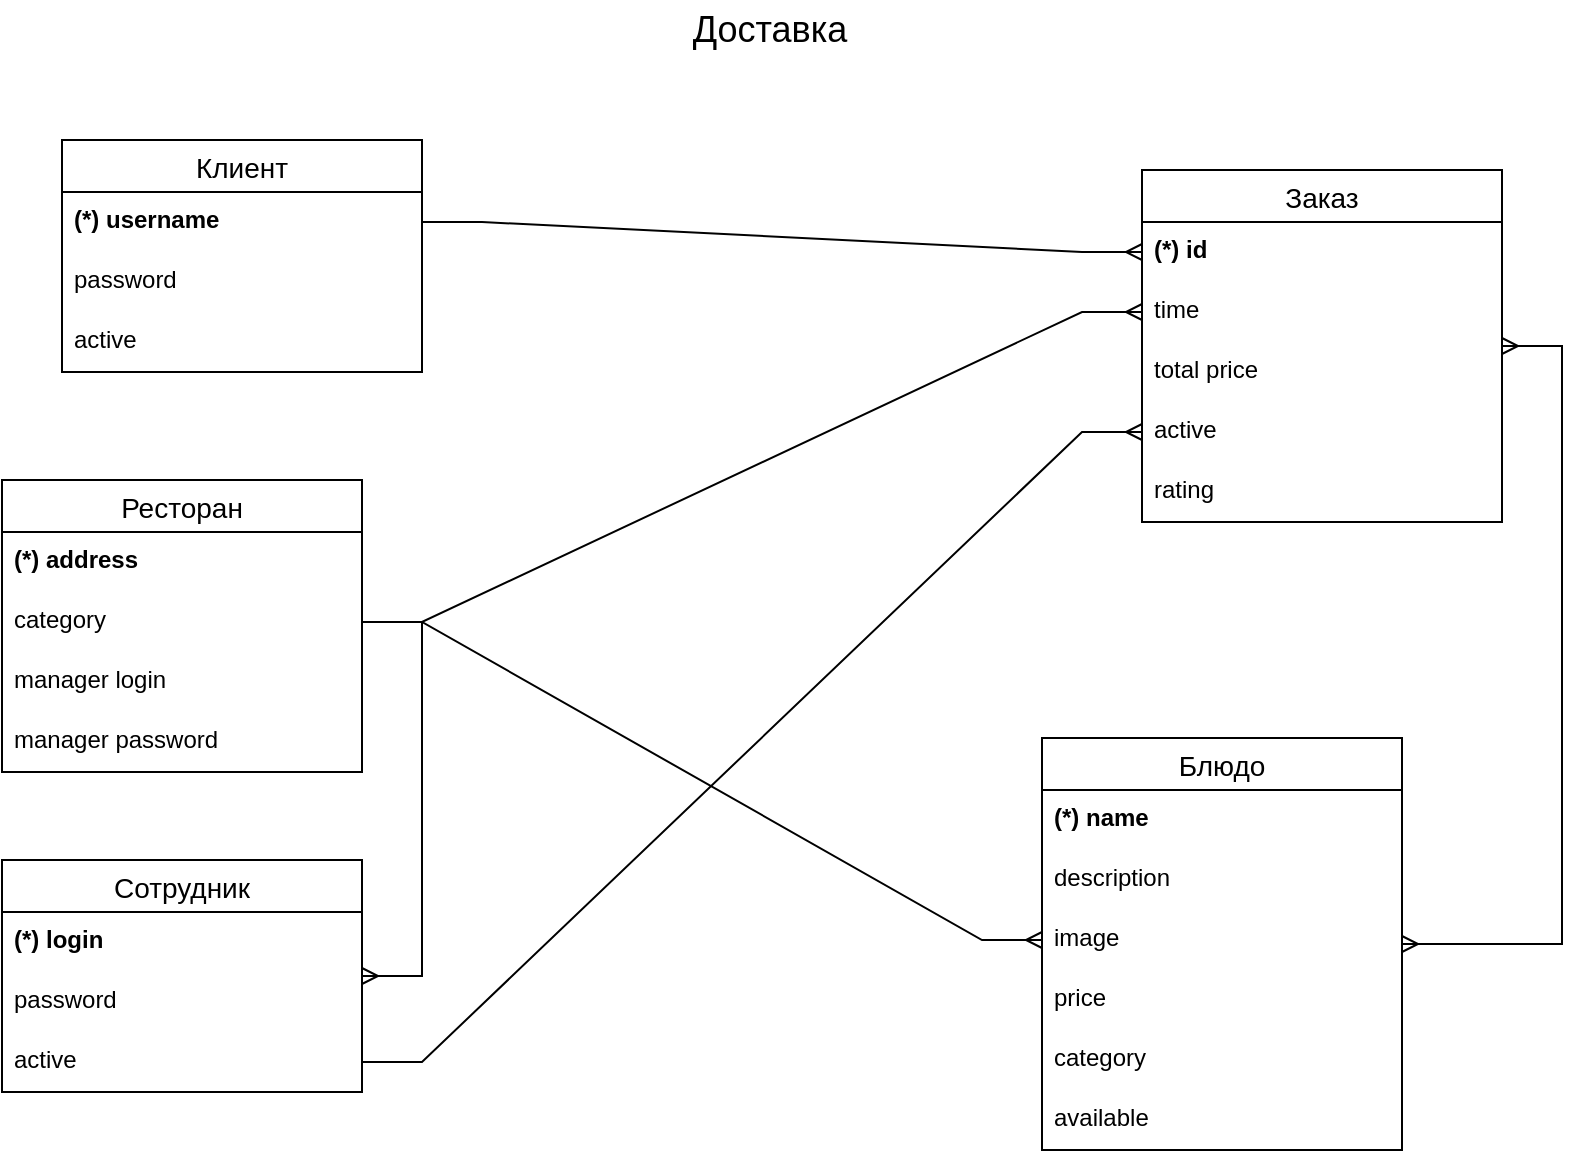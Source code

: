 <mxfile version="24.7.17">
  <diagram name="Страница — 1" id="IXv3pZq_HbT7JsmD72ht">
    <mxGraphModel dx="1666" dy="795" grid="1" gridSize="10" guides="1" tooltips="1" connect="1" arrows="1" fold="1" page="1" pageScale="1" pageWidth="827" pageHeight="1169" math="0" shadow="0">
      <root>
        <mxCell id="0" />
        <mxCell id="1" parent="0" />
        <mxCell id="dqM4ey8_AkjcLDsg96or-1" value="Клиент" style="swimlane;fontStyle=0;childLayout=stackLayout;horizontal=1;startSize=26;horizontalStack=0;resizeParent=1;resizeParentMax=0;resizeLast=0;collapsible=1;marginBottom=0;align=center;fontSize=14;" parent="1" vertex="1">
          <mxGeometry x="60" y="80" width="180" height="116" as="geometry">
            <mxRectangle x="320" y="80" width="90" height="30" as="alternateBounds" />
          </mxGeometry>
        </mxCell>
        <mxCell id="dqM4ey8_AkjcLDsg96or-2" value="&lt;b&gt;(*) username&lt;/b&gt;" style="text;strokeColor=none;fillColor=none;spacingLeft=4;spacingRight=4;overflow=hidden;rotatable=0;points=[[0,0.5],[1,0.5]];portConstraint=eastwest;fontSize=12;whiteSpace=wrap;html=1;fontStyle=0" parent="dqM4ey8_AkjcLDsg96or-1" vertex="1">
          <mxGeometry y="26" width="180" height="30" as="geometry" />
        </mxCell>
        <mxCell id="dqM4ey8_AkjcLDsg96or-3" value="password" style="text;strokeColor=none;fillColor=none;spacingLeft=4;spacingRight=4;overflow=hidden;rotatable=0;points=[[0,0.5],[1,0.5]];portConstraint=eastwest;fontSize=12;whiteSpace=wrap;html=1;" parent="dqM4ey8_AkjcLDsg96or-1" vertex="1">
          <mxGeometry y="56" width="180" height="30" as="geometry" />
        </mxCell>
        <mxCell id="dqM4ey8_AkjcLDsg96or-4" value="active" style="text;strokeColor=none;fillColor=none;spacingLeft=4;spacingRight=4;overflow=hidden;rotatable=0;points=[[0,0.5],[1,0.5]];portConstraint=eastwest;fontSize=12;whiteSpace=wrap;html=1;" parent="dqM4ey8_AkjcLDsg96or-1" vertex="1">
          <mxGeometry y="86" width="180" height="30" as="geometry" />
        </mxCell>
        <mxCell id="dqM4ey8_AkjcLDsg96or-5" value="&lt;span style=&quot;font-size: 18px;&quot;&gt;Доставка&lt;/span&gt;" style="text;html=1;align=center;verticalAlign=middle;whiteSpace=wrap;rounded=0;" parent="1" vertex="1">
          <mxGeometry x="384" y="10" width="60" height="30" as="geometry" />
        </mxCell>
        <mxCell id="dqM4ey8_AkjcLDsg96or-6" value="Блюдо" style="swimlane;fontStyle=0;childLayout=stackLayout;horizontal=1;startSize=26;horizontalStack=0;resizeParent=1;resizeParentMax=0;resizeLast=0;collapsible=1;marginBottom=0;align=center;fontSize=14;" parent="1" vertex="1">
          <mxGeometry x="550" y="379" width="180" height="206" as="geometry">
            <mxRectangle x="320" y="80" width="90" height="30" as="alternateBounds" />
          </mxGeometry>
        </mxCell>
        <mxCell id="dqM4ey8_AkjcLDsg96or-7" value="&lt;b&gt;(*) name&lt;/b&gt;" style="text;strokeColor=none;fillColor=none;spacingLeft=4;spacingRight=4;overflow=hidden;rotatable=0;points=[[0,0.5],[1,0.5]];portConstraint=eastwest;fontSize=12;whiteSpace=wrap;html=1;fontStyle=0" parent="dqM4ey8_AkjcLDsg96or-6" vertex="1">
          <mxGeometry y="26" width="180" height="30" as="geometry" />
        </mxCell>
        <mxCell id="dqM4ey8_AkjcLDsg96or-8" value="description" style="text;strokeColor=none;fillColor=none;spacingLeft=4;spacingRight=4;overflow=hidden;rotatable=0;points=[[0,0.5],[1,0.5]];portConstraint=eastwest;fontSize=12;whiteSpace=wrap;html=1;" parent="dqM4ey8_AkjcLDsg96or-6" vertex="1">
          <mxGeometry y="56" width="180" height="30" as="geometry" />
        </mxCell>
        <mxCell id="dqM4ey8_AkjcLDsg96or-9" value="image" style="text;strokeColor=none;fillColor=none;spacingLeft=4;spacingRight=4;overflow=hidden;rotatable=0;points=[[0,0.5],[1,0.5]];portConstraint=eastwest;fontSize=12;whiteSpace=wrap;html=1;" parent="dqM4ey8_AkjcLDsg96or-6" vertex="1">
          <mxGeometry y="86" width="180" height="30" as="geometry" />
        </mxCell>
        <mxCell id="dqM4ey8_AkjcLDsg96or-10" value="price" style="text;strokeColor=none;fillColor=none;spacingLeft=4;spacingRight=4;overflow=hidden;rotatable=0;points=[[0,0.5],[1,0.5]];portConstraint=eastwest;fontSize=12;whiteSpace=wrap;html=1;" parent="dqM4ey8_AkjcLDsg96or-6" vertex="1">
          <mxGeometry y="116" width="180" height="30" as="geometry" />
        </mxCell>
        <mxCell id="dqM4ey8_AkjcLDsg96or-11" value="category" style="text;strokeColor=none;fillColor=none;spacingLeft=4;spacingRight=4;overflow=hidden;rotatable=0;points=[[0,0.5],[1,0.5]];portConstraint=eastwest;fontSize=12;whiteSpace=wrap;html=1;" parent="dqM4ey8_AkjcLDsg96or-6" vertex="1">
          <mxGeometry y="146" width="180" height="30" as="geometry" />
        </mxCell>
        <mxCell id="dqM4ey8_AkjcLDsg96or-12" value="available" style="text;strokeColor=none;fillColor=none;spacingLeft=4;spacingRight=4;overflow=hidden;rotatable=0;points=[[0,0.5],[1,0.5]];portConstraint=eastwest;fontSize=12;whiteSpace=wrap;html=1;" parent="dqM4ey8_AkjcLDsg96or-6" vertex="1">
          <mxGeometry y="176" width="180" height="30" as="geometry" />
        </mxCell>
        <mxCell id="dqM4ey8_AkjcLDsg96or-13" value="Ресторан" style="swimlane;fontStyle=0;childLayout=stackLayout;horizontal=1;startSize=26;horizontalStack=0;resizeParent=1;resizeParentMax=0;resizeLast=0;collapsible=1;marginBottom=0;align=center;fontSize=14;" parent="1" vertex="1">
          <mxGeometry x="30" y="250" width="180" height="146" as="geometry">
            <mxRectangle x="320" y="80" width="90" height="30" as="alternateBounds" />
          </mxGeometry>
        </mxCell>
        <mxCell id="dqM4ey8_AkjcLDsg96or-14" value="&lt;b&gt;(*) address&lt;/b&gt;" style="text;strokeColor=none;fillColor=none;spacingLeft=4;spacingRight=4;overflow=hidden;rotatable=0;points=[[0,0.5],[1,0.5]];portConstraint=eastwest;fontSize=12;whiteSpace=wrap;html=1;fontStyle=0" parent="dqM4ey8_AkjcLDsg96or-13" vertex="1">
          <mxGeometry y="26" width="180" height="30" as="geometry" />
        </mxCell>
        <mxCell id="dqM4ey8_AkjcLDsg96or-15" value="category" style="text;strokeColor=none;fillColor=none;spacingLeft=4;spacingRight=4;overflow=hidden;rotatable=0;points=[[0,0.5],[1,0.5]];portConstraint=eastwest;fontSize=12;whiteSpace=wrap;html=1;" parent="dqM4ey8_AkjcLDsg96or-13" vertex="1">
          <mxGeometry y="56" width="180" height="30" as="geometry" />
        </mxCell>
        <mxCell id="Wgd_SVzcm0Z-3nnNHYtc-11" value="manager login" style="text;strokeColor=none;fillColor=none;spacingLeft=4;spacingRight=4;overflow=hidden;rotatable=0;points=[[0,0.5],[1,0.5]];portConstraint=eastwest;fontSize=12;whiteSpace=wrap;html=1;" vertex="1" parent="dqM4ey8_AkjcLDsg96or-13">
          <mxGeometry y="86" width="180" height="30" as="geometry" />
        </mxCell>
        <mxCell id="Wgd_SVzcm0Z-3nnNHYtc-12" value="manager password" style="text;strokeColor=none;fillColor=none;spacingLeft=4;spacingRight=4;overflow=hidden;rotatable=0;points=[[0,0.5],[1,0.5]];portConstraint=eastwest;fontSize=12;whiteSpace=wrap;html=1;" vertex="1" parent="dqM4ey8_AkjcLDsg96or-13">
          <mxGeometry y="116" width="180" height="30" as="geometry" />
        </mxCell>
        <mxCell id="dqM4ey8_AkjcLDsg96or-16" value="Заказ" style="swimlane;fontStyle=0;childLayout=stackLayout;horizontal=1;startSize=26;horizontalStack=0;resizeParent=1;resizeParentMax=0;resizeLast=0;collapsible=1;marginBottom=0;align=center;fontSize=14;" parent="1" vertex="1">
          <mxGeometry x="600" y="95" width="180" height="176" as="geometry">
            <mxRectangle x="320" y="80" width="90" height="30" as="alternateBounds" />
          </mxGeometry>
        </mxCell>
        <mxCell id="dqM4ey8_AkjcLDsg96or-17" value="(*) id" style="text;strokeColor=none;fillColor=none;spacingLeft=4;spacingRight=4;overflow=hidden;rotatable=0;points=[[0,0.5],[1,0.5]];portConstraint=eastwest;fontSize=12;whiteSpace=wrap;html=1;fontStyle=1" parent="dqM4ey8_AkjcLDsg96or-16" vertex="1">
          <mxGeometry y="26" width="180" height="30" as="geometry" />
        </mxCell>
        <mxCell id="dqM4ey8_AkjcLDsg96or-18" value="time" style="text;strokeColor=none;fillColor=none;spacingLeft=4;spacingRight=4;overflow=hidden;rotatable=0;points=[[0,0.5],[1,0.5]];portConstraint=eastwest;fontSize=12;whiteSpace=wrap;html=1;" parent="dqM4ey8_AkjcLDsg96or-16" vertex="1">
          <mxGeometry y="56" width="180" height="30" as="geometry" />
        </mxCell>
        <mxCell id="dqM4ey8_AkjcLDsg96or-19" value="total price" style="text;strokeColor=none;fillColor=none;spacingLeft=4;spacingRight=4;overflow=hidden;rotatable=0;points=[[0,0.5],[1,0.5]];portConstraint=eastwest;fontSize=12;whiteSpace=wrap;html=1;" parent="dqM4ey8_AkjcLDsg96or-16" vertex="1">
          <mxGeometry y="86" width="180" height="30" as="geometry" />
        </mxCell>
        <mxCell id="dqM4ey8_AkjcLDsg96or-20" value="active" style="text;strokeColor=none;fillColor=none;spacingLeft=4;spacingRight=4;overflow=hidden;rotatable=0;points=[[0,0.5],[1,0.5]];portConstraint=eastwest;fontSize=12;whiteSpace=wrap;html=1;" parent="dqM4ey8_AkjcLDsg96or-16" vertex="1">
          <mxGeometry y="116" width="180" height="30" as="geometry" />
        </mxCell>
        <mxCell id="dqM4ey8_AkjcLDsg96or-21" value="rating" style="text;strokeColor=none;fillColor=none;spacingLeft=4;spacingRight=4;overflow=hidden;rotatable=0;points=[[0,0.5],[1,0.5]];portConstraint=eastwest;fontSize=12;whiteSpace=wrap;html=1;" parent="dqM4ey8_AkjcLDsg96or-16" vertex="1">
          <mxGeometry y="146" width="180" height="30" as="geometry" />
        </mxCell>
        <mxCell id="dqM4ey8_AkjcLDsg96or-22" value="Сотрудник" style="swimlane;fontStyle=0;childLayout=stackLayout;horizontal=1;startSize=26;horizontalStack=0;resizeParent=1;resizeParentMax=0;resizeLast=0;collapsible=1;marginBottom=0;align=center;fontSize=14;" parent="1" vertex="1">
          <mxGeometry x="30" y="440" width="180" height="116" as="geometry">
            <mxRectangle x="320" y="80" width="90" height="30" as="alternateBounds" />
          </mxGeometry>
        </mxCell>
        <mxCell id="dqM4ey8_AkjcLDsg96or-23" value="&lt;b&gt;(*) login&lt;/b&gt;" style="text;strokeColor=none;fillColor=none;spacingLeft=4;spacingRight=4;overflow=hidden;rotatable=0;points=[[0,0.5],[1,0.5]];portConstraint=eastwest;fontSize=12;whiteSpace=wrap;html=1;fontStyle=0" parent="dqM4ey8_AkjcLDsg96or-22" vertex="1">
          <mxGeometry y="26" width="180" height="30" as="geometry" />
        </mxCell>
        <mxCell id="dqM4ey8_AkjcLDsg96or-24" value="password" style="text;strokeColor=none;fillColor=none;spacingLeft=4;spacingRight=4;overflow=hidden;rotatable=0;points=[[0,0.5],[1,0.5]];portConstraint=eastwest;fontSize=12;whiteSpace=wrap;html=1;" parent="dqM4ey8_AkjcLDsg96or-22" vertex="1">
          <mxGeometry y="56" width="180" height="30" as="geometry" />
        </mxCell>
        <mxCell id="dqM4ey8_AkjcLDsg96or-25" value="active" style="text;strokeColor=none;fillColor=none;spacingLeft=4;spacingRight=4;overflow=hidden;rotatable=0;points=[[0,0.5],[1,0.5]];portConstraint=eastwest;fontSize=12;whiteSpace=wrap;html=1;" parent="dqM4ey8_AkjcLDsg96or-22" vertex="1">
          <mxGeometry y="86" width="180" height="30" as="geometry" />
        </mxCell>
        <mxCell id="dqM4ey8_AkjcLDsg96or-26" value="" style="edgeStyle=entityRelationEdgeStyle;fontSize=12;html=1;endArrow=ERmany;rounded=0;entryX=0;entryY=0.5;entryDx=0;entryDy=0;" parent="1" source="dqM4ey8_AkjcLDsg96or-2" target="dqM4ey8_AkjcLDsg96or-17" edge="1">
          <mxGeometry width="100" height="100" relative="1" as="geometry">
            <mxPoint x="660" y="240" as="sourcePoint" />
            <mxPoint x="380" y="380" as="targetPoint" />
            <Array as="points">
              <mxPoint x="750" y="140" />
            </Array>
          </mxGeometry>
        </mxCell>
        <mxCell id="dqM4ey8_AkjcLDsg96or-27" value="" style="edgeStyle=entityRelationEdgeStyle;fontSize=12;html=1;endArrow=ERmany;rounded=0;" parent="1" target="dqM4ey8_AkjcLDsg96or-22" edge="1">
          <mxGeometry width="100" height="100" relative="1" as="geometry">
            <mxPoint x="210" y="321" as="sourcePoint" />
            <mxPoint x="414" y="487" as="targetPoint" />
            <Array as="points">
              <mxPoint x="779" y="419" />
            </Array>
          </mxGeometry>
        </mxCell>
        <mxCell id="dqM4ey8_AkjcLDsg96or-28" value="" style="edgeStyle=entityRelationEdgeStyle;fontSize=12;html=1;endArrow=ERmany;rounded=0;entryX=0;entryY=0.5;entryDx=0;entryDy=0;exitX=1;exitY=0.5;exitDx=0;exitDy=0;" parent="1" source="dqM4ey8_AkjcLDsg96or-15" target="dqM4ey8_AkjcLDsg96or-18" edge="1">
          <mxGeometry width="100" height="100" relative="1" as="geometry">
            <mxPoint x="260" y="290" as="sourcePoint" />
            <mxPoint x="350" y="178" as="targetPoint" />
            <Array as="points">
              <mxPoint x="760" y="150" />
            </Array>
          </mxGeometry>
        </mxCell>
        <mxCell id="dqM4ey8_AkjcLDsg96or-29" value="" style="edgeStyle=entityRelationEdgeStyle;fontSize=12;html=1;endArrow=ERmany;rounded=0;entryX=0;entryY=0.5;entryDx=0;entryDy=0;" parent="1" source="dqM4ey8_AkjcLDsg96or-25" target="dqM4ey8_AkjcLDsg96or-20" edge="1">
          <mxGeometry width="100" height="100" relative="1" as="geometry">
            <mxPoint x="320" y="624" as="sourcePoint" />
            <mxPoint x="460" y="440" as="targetPoint" />
            <Array as="points">
              <mxPoint x="1219" y="740" />
            </Array>
          </mxGeometry>
        </mxCell>
        <mxCell id="dqM4ey8_AkjcLDsg96or-30" value="" style="edgeStyle=entityRelationEdgeStyle;fontSize=12;html=1;endArrow=ERmany;startArrow=ERmany;rounded=0;" parent="1" source="dqM4ey8_AkjcLDsg96or-16" target="dqM4ey8_AkjcLDsg96or-6" edge="1">
          <mxGeometry width="100" height="100" relative="1" as="geometry">
            <mxPoint x="530" y="336" as="sourcePoint" />
            <mxPoint x="630" y="236" as="targetPoint" />
            <Array as="points">
              <mxPoint x="620" y="390" />
              <mxPoint x="610" y="390" />
            </Array>
          </mxGeometry>
        </mxCell>
        <mxCell id="WXLLtoQ6hBnQP_BenEVW-1" value="" style="edgeStyle=entityRelationEdgeStyle;fontSize=12;html=1;endArrow=ERmany;rounded=0;exitX=1;exitY=0.5;exitDx=0;exitDy=0;entryX=0;entryY=0.5;entryDx=0;entryDy=0;" parent="1" source="dqM4ey8_AkjcLDsg96or-15" target="dqM4ey8_AkjcLDsg96or-9" edge="1">
          <mxGeometry width="100" height="100" relative="1" as="geometry">
            <mxPoint x="220" y="352" as="sourcePoint" />
            <mxPoint x="220" y="508" as="targetPoint" />
            <Array as="points">
              <mxPoint x="789" y="429" />
            </Array>
          </mxGeometry>
        </mxCell>
      </root>
    </mxGraphModel>
  </diagram>
</mxfile>
